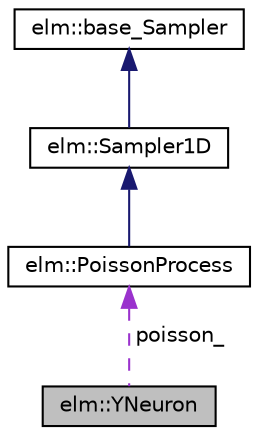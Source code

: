 digraph G
{
  edge [fontname="Helvetica",fontsize="10",labelfontname="Helvetica",labelfontsize="10"];
  node [fontname="Helvetica",fontsize="10",shape=record];
  Node1 [label="elm::YNeuron",height=0.2,width=0.4,color="black", fillcolor="grey75", style="filled" fontcolor="black"];
  Node2 -> Node1 [dir="back",color="darkorchid3",fontsize="10",style="dashed",label=" poisson_" ,fontname="Helvetica"];
  Node2 [label="elm::PoissonProcess",height=0.2,width=0.4,color="black", fillcolor="white", style="filled",URL="$classelm_1_1PoissonProcess.html",tooltip="Class for simulating f-Hz Poisson process."];
  Node3 -> Node2 [dir="back",color="midnightblue",fontsize="10",style="solid",fontname="Helvetica"];
  Node3 [label="elm::Sampler1D",height=0.2,width=0.4,color="black", fillcolor="white", style="filled",URL="$classelm_1_1Sampler1D.html",tooltip="class for sampling from 1D PDF"];
  Node4 -> Node3 [dir="back",color="midnightblue",fontsize="10",style="solid",fontname="Helvetica"];
  Node4 [label="elm::base_Sampler",height=0.2,width=0.4,color="black", fillcolor="white", style="filled",URL="$classelm_1_1base__Sampler.html",tooltip="base class for sampling from a distribution"];
}
